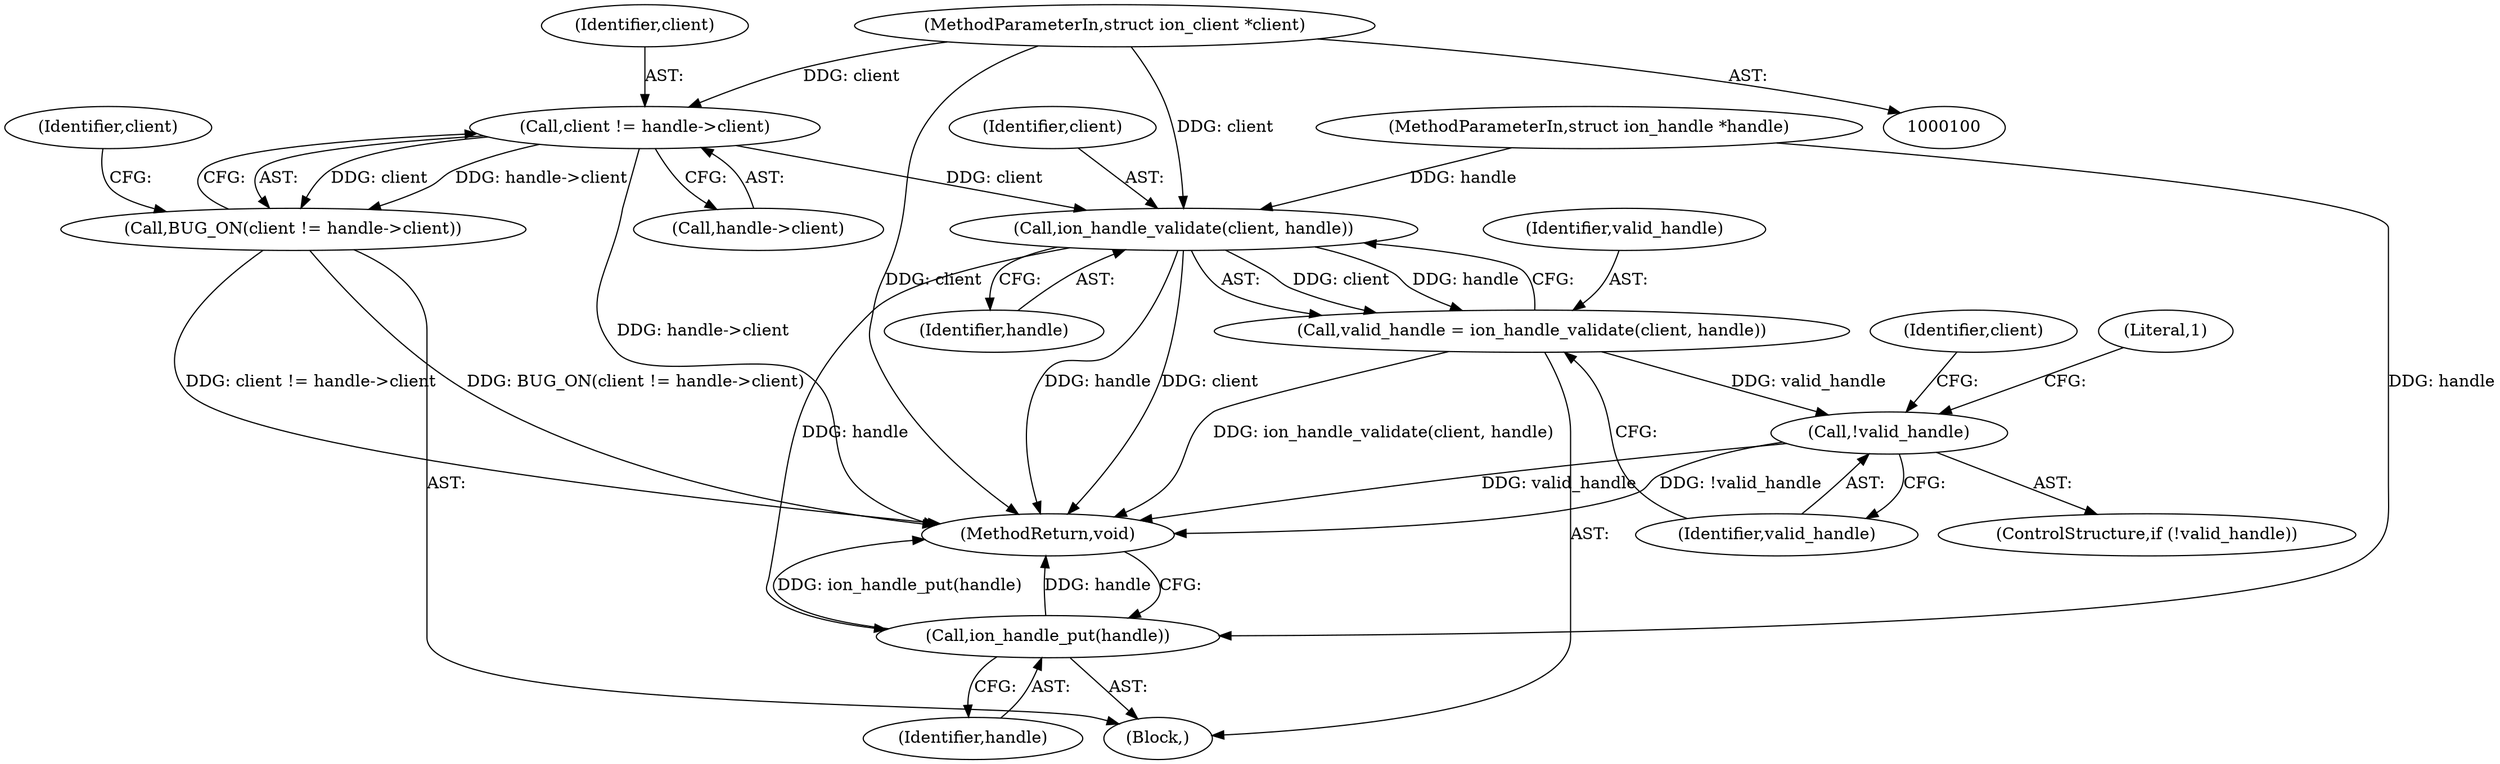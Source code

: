 digraph "1_linux_9590232bb4f4cc824f3425a6e1349afbe6d6d2b7@pointer" {
"1000106" [label="(Call,client != handle->client)"];
"1000101" [label="(MethodParameterIn,struct ion_client *client)"];
"1000105" [label="(Call,BUG_ON(client != handle->client))"];
"1000118" [label="(Call,ion_handle_validate(client, handle))"];
"1000116" [label="(Call,valid_handle = ion_handle_validate(client, handle))"];
"1000122" [label="(Call,!valid_handle)"];
"1000140" [label="(Call,ion_handle_put(handle))"];
"1000114" [label="(Identifier,client)"];
"1000123" [label="(Identifier,valid_handle)"];
"1000117" [label="(Identifier,valid_handle)"];
"1000107" [label="(Identifier,client)"];
"1000116" [label="(Call,valid_handle = ion_handle_validate(client, handle))"];
"1000120" [label="(Identifier,handle)"];
"1000101" [label="(MethodParameterIn,struct ion_client *client)"];
"1000142" [label="(MethodReturn,void)"];
"1000103" [label="(Block,)"];
"1000118" [label="(Call,ion_handle_validate(client, handle))"];
"1000140" [label="(Call,ion_handle_put(handle))"];
"1000108" [label="(Call,handle->client)"];
"1000141" [label="(Identifier,handle)"];
"1000121" [label="(ControlStructure,if (!valid_handle))"];
"1000119" [label="(Identifier,client)"];
"1000122" [label="(Call,!valid_handle)"];
"1000126" [label="(Literal,1)"];
"1000138" [label="(Identifier,client)"];
"1000105" [label="(Call,BUG_ON(client != handle->client))"];
"1000106" [label="(Call,client != handle->client)"];
"1000102" [label="(MethodParameterIn,struct ion_handle *handle)"];
"1000106" -> "1000105"  [label="AST: "];
"1000106" -> "1000108"  [label="CFG: "];
"1000107" -> "1000106"  [label="AST: "];
"1000108" -> "1000106"  [label="AST: "];
"1000105" -> "1000106"  [label="CFG: "];
"1000106" -> "1000142"  [label="DDG: handle->client"];
"1000106" -> "1000105"  [label="DDG: client"];
"1000106" -> "1000105"  [label="DDG: handle->client"];
"1000101" -> "1000106"  [label="DDG: client"];
"1000106" -> "1000118"  [label="DDG: client"];
"1000101" -> "1000100"  [label="AST: "];
"1000101" -> "1000142"  [label="DDG: client"];
"1000101" -> "1000118"  [label="DDG: client"];
"1000105" -> "1000103"  [label="AST: "];
"1000114" -> "1000105"  [label="CFG: "];
"1000105" -> "1000142"  [label="DDG: BUG_ON(client != handle->client)"];
"1000105" -> "1000142"  [label="DDG: client != handle->client"];
"1000118" -> "1000116"  [label="AST: "];
"1000118" -> "1000120"  [label="CFG: "];
"1000119" -> "1000118"  [label="AST: "];
"1000120" -> "1000118"  [label="AST: "];
"1000116" -> "1000118"  [label="CFG: "];
"1000118" -> "1000142"  [label="DDG: client"];
"1000118" -> "1000142"  [label="DDG: handle"];
"1000118" -> "1000116"  [label="DDG: client"];
"1000118" -> "1000116"  [label="DDG: handle"];
"1000102" -> "1000118"  [label="DDG: handle"];
"1000118" -> "1000140"  [label="DDG: handle"];
"1000116" -> "1000103"  [label="AST: "];
"1000117" -> "1000116"  [label="AST: "];
"1000123" -> "1000116"  [label="CFG: "];
"1000116" -> "1000142"  [label="DDG: ion_handle_validate(client, handle)"];
"1000116" -> "1000122"  [label="DDG: valid_handle"];
"1000122" -> "1000121"  [label="AST: "];
"1000122" -> "1000123"  [label="CFG: "];
"1000123" -> "1000122"  [label="AST: "];
"1000126" -> "1000122"  [label="CFG: "];
"1000138" -> "1000122"  [label="CFG: "];
"1000122" -> "1000142"  [label="DDG: valid_handle"];
"1000122" -> "1000142"  [label="DDG: !valid_handle"];
"1000140" -> "1000103"  [label="AST: "];
"1000140" -> "1000141"  [label="CFG: "];
"1000141" -> "1000140"  [label="AST: "];
"1000142" -> "1000140"  [label="CFG: "];
"1000140" -> "1000142"  [label="DDG: ion_handle_put(handle)"];
"1000140" -> "1000142"  [label="DDG: handle"];
"1000102" -> "1000140"  [label="DDG: handle"];
}
